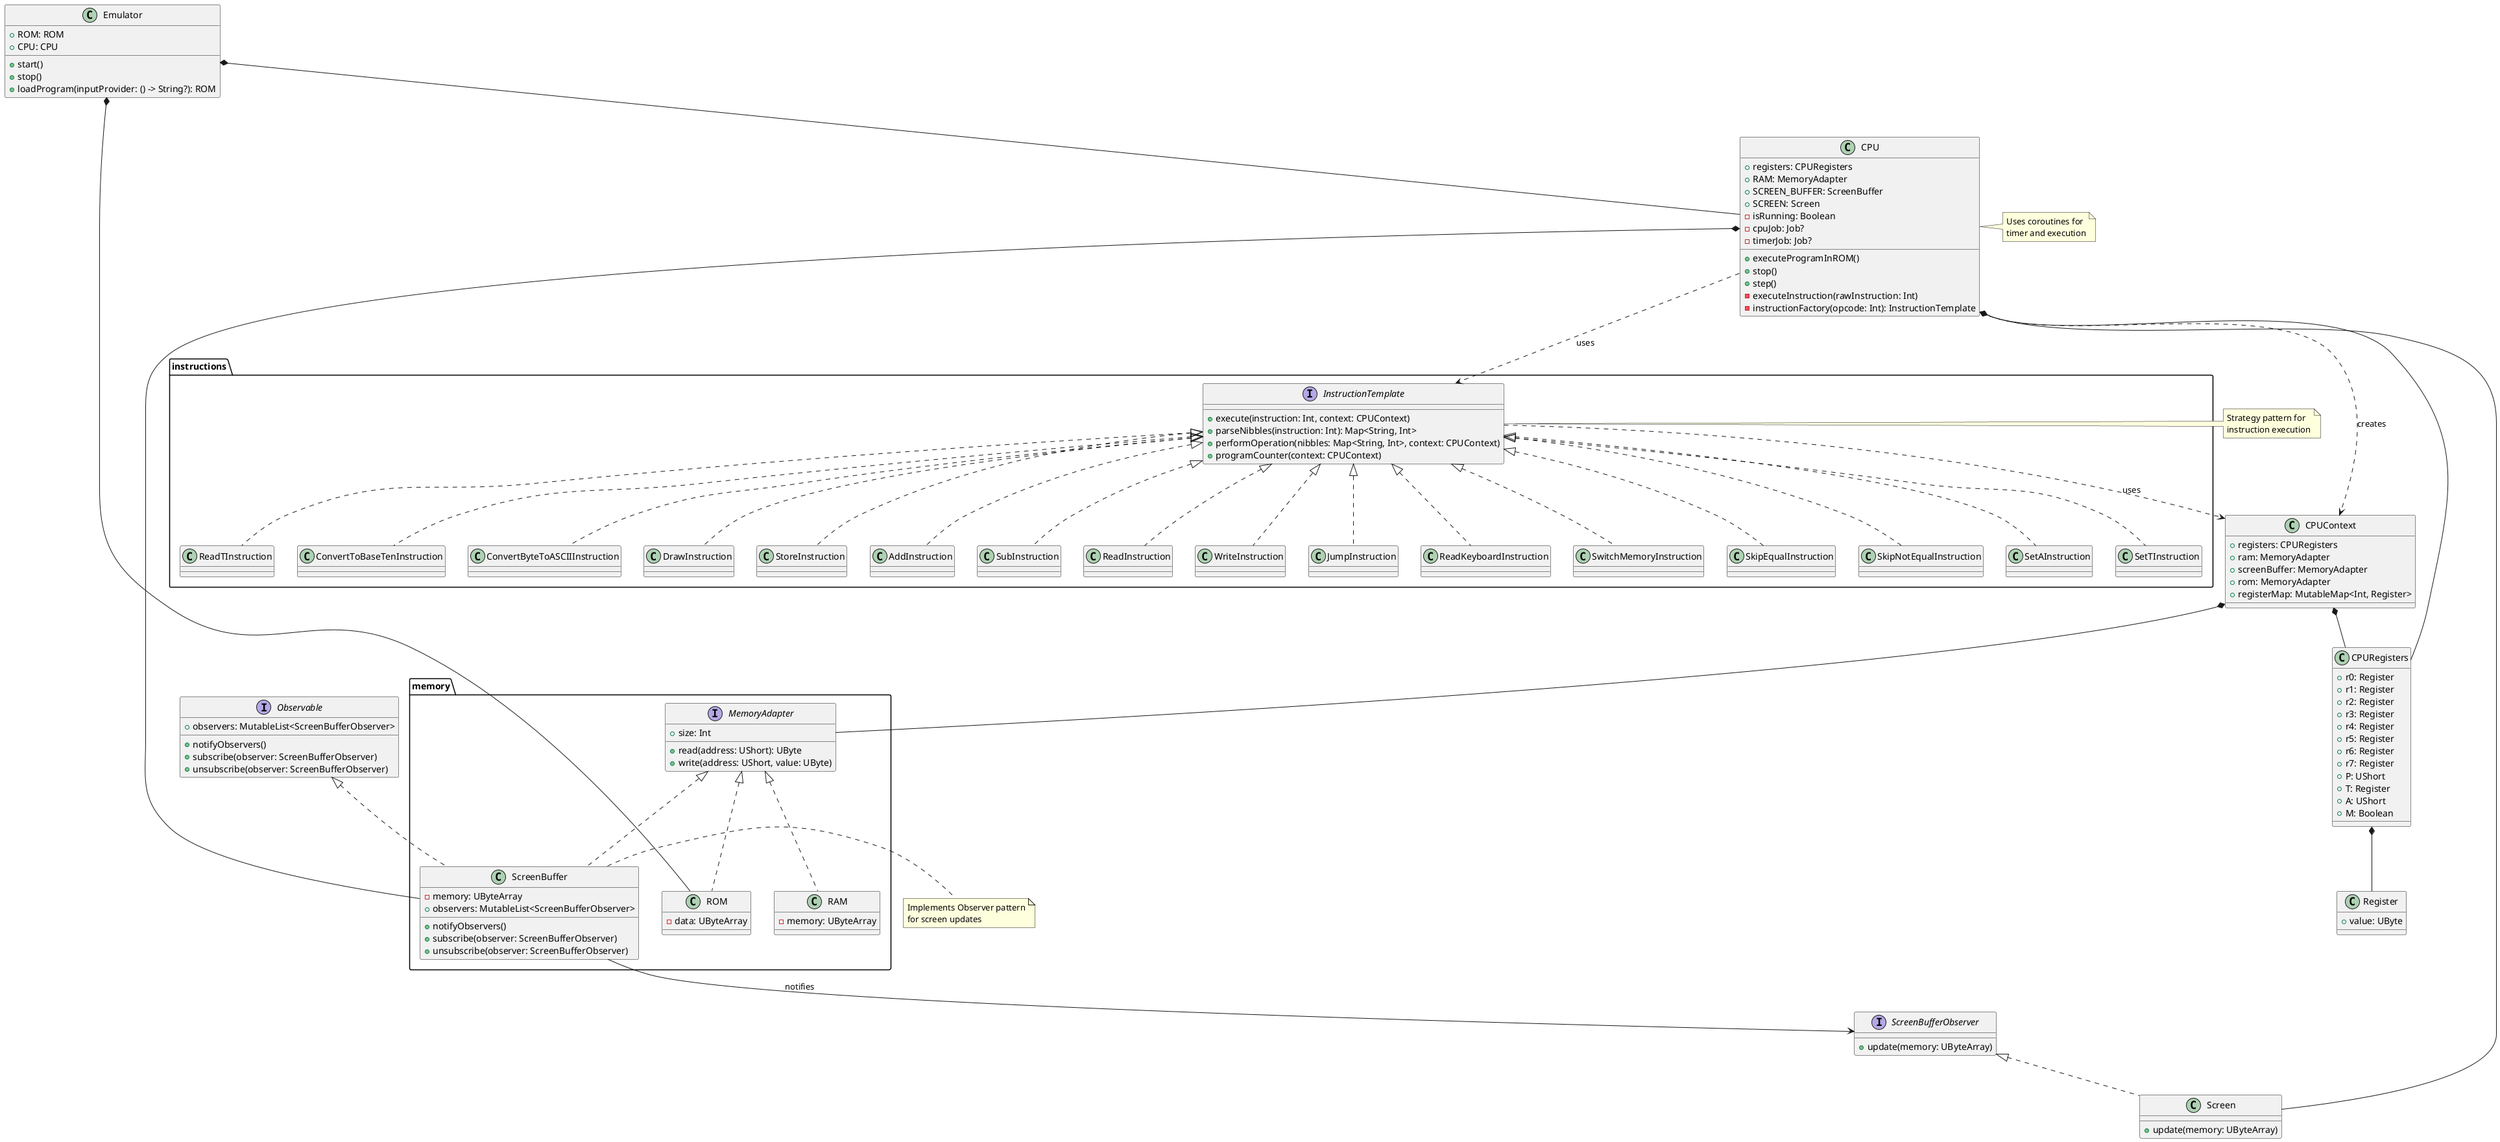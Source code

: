 @startuml

class Emulator {
  +ROM: ROM
  +CPU: CPU
  +start()
  +stop()
  +loadProgram(inputProvider: () -> String?): ROM
}

package memory {
  interface MemoryAdapter {
    +size: Int
    +read(address: UShort): UByte
    +write(address: UShort, value: UByte)
  }

  class RAM {
    -memory: UByteArray
  }

  class ROM {
    -data: UByteArray
  }

  class ScreenBuffer {
    -memory: UByteArray
    +observers: MutableList<ScreenBufferObserver>
    +notifyObservers()
    +subscribe(observer: ScreenBufferObserver)
    +unsubscribe(observer: ScreenBufferObserver)
  }
}

class CPU {
  +registers: CPURegisters
  +RAM: MemoryAdapter
  +SCREEN_BUFFER: ScreenBuffer
  +SCREEN: Screen
  -isRunning: Boolean
  -cpuJob: Job?
  -timerJob: Job?
  +executeProgramInROM()
  +stop()
  +step()
  -executeInstruction(rawInstruction: Int)
  -instructionFactory(opcode: Int): InstructionTemplate
}

class CPUContext {
  +registers: CPURegisters
  +ram: MemoryAdapter
  +screenBuffer: MemoryAdapter
  +rom: MemoryAdapter
  +registerMap: MutableMap<Int, Register>
}

class CPURegisters {
  +r0: Register
  +r1: Register
  +r2: Register
  +r3: Register
  +r4: Register
  +r5: Register
  +r6: Register
  +r7: Register
  +P: UShort
  +T: Register
  +A: UShort
  +M: Boolean
}

class Register {
  +value: UByte
}

package instructions {
  interface InstructionTemplate {
    +execute(instruction: Int, context: CPUContext)
    +parseNibbles(instruction: Int): Map<String, Int>
    +performOperation(nibbles: Map<String, Int>, context: CPUContext)
    +programCounter(context: CPUContext)
  }

  class StoreInstruction
  class AddInstruction
  class SubInstruction
  class ReadInstruction
  class WriteInstruction
  class JumpInstruction
  class ReadKeyboardInstruction
  class SwitchMemoryInstruction
  class SkipEqualInstruction
  class SkipNotEqualInstruction
  class SetAInstruction
  class SetTInstruction
  class ReadTInstruction
  class ConvertToBaseTenInstruction
  class ConvertByteToASCIIInstruction
  class DrawInstruction
}

interface Observable {
  +observers: MutableList<ScreenBufferObserver>
  +notifyObservers()
  +subscribe(observer: ScreenBufferObserver)
  +unsubscribe(observer: ScreenBufferObserver)
}

interface ScreenBufferObserver {
  +update(memory: UByteArray)
}

class Screen {
  +update(memory: UByteArray)
}

' Relationships
Emulator *-- CPU
Emulator *-- ROM
CPU *-- CPURegisters
CPU *-- ScreenBuffer
CPU *-- Screen
CPU ..> CPUContext : creates
CPUContext *-- CPURegisters
CPUContext *-- MemoryAdapter
CPURegisters *-- Register

MemoryAdapter <|.. RAM
MemoryAdapter <|.. ROM
MemoryAdapter <|.. ScreenBuffer

Observable <|.. ScreenBuffer
ScreenBufferObserver <|.. Screen
ScreenBuffer --> ScreenBufferObserver : notifies

CPU ..> InstructionTemplate : uses
InstructionTemplate <|.. StoreInstruction
InstructionTemplate <|.. AddInstruction
InstructionTemplate <|.. SubInstruction
InstructionTemplate <|.. ReadInstruction
InstructionTemplate <|.. WriteInstruction
InstructionTemplate <|.. JumpInstruction
InstructionTemplate <|.. ReadKeyboardInstruction
InstructionTemplate <|.. SwitchMemoryInstruction
InstructionTemplate <|.. SkipEqualInstruction
InstructionTemplate <|.. SkipNotEqualInstruction
InstructionTemplate <|.. SetAInstruction
InstructionTemplate <|.. SetTInstruction
InstructionTemplate <|.. ReadTInstruction
InstructionTemplate <|.. ConvertToBaseTenInstruction
InstructionTemplate <|.. ConvertByteToASCIIInstruction
InstructionTemplate <|.. DrawInstruction

InstructionTemplate ..> CPUContext : uses

note right of CPU : Uses coroutines for\ntimer and execution
note right of ScreenBuffer : Implements Observer pattern\nfor screen updates
note right of InstructionTemplate : Strategy pattern for\ninstruction execution

@enduml